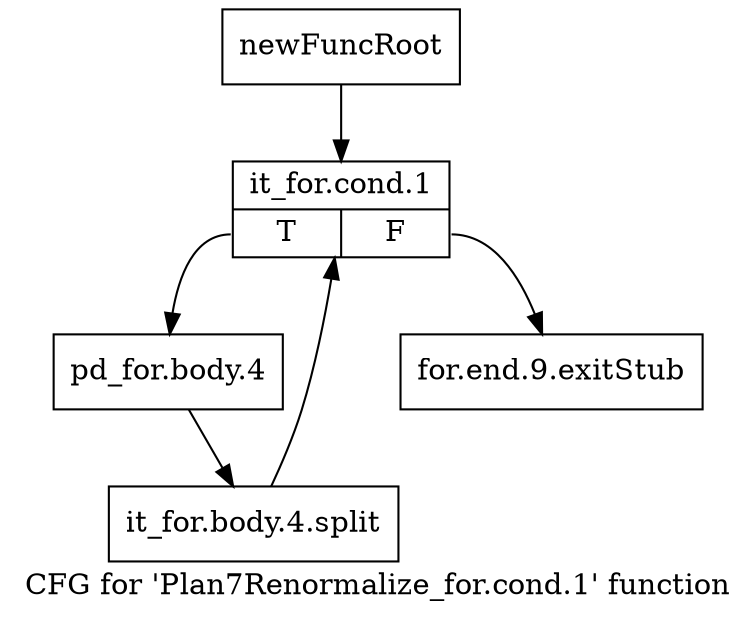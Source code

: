 digraph "CFG for 'Plan7Renormalize_for.cond.1' function" {
	label="CFG for 'Plan7Renormalize_for.cond.1' function";

	Node0x31e18b0 [shape=record,label="{newFuncRoot}"];
	Node0x31e18b0 -> Node0x31e1950;
	Node0x31e1900 [shape=record,label="{for.end.9.exitStub}"];
	Node0x31e1950 [shape=record,label="{it_for.cond.1|{<s0>T|<s1>F}}"];
	Node0x31e1950:s0 -> Node0x31e19a0;
	Node0x31e1950:s1 -> Node0x31e1900;
	Node0x31e19a0 [shape=record,label="{pd_for.body.4}"];
	Node0x31e19a0 -> Node0x37f1bb0;
	Node0x37f1bb0 [shape=record,label="{it_for.body.4.split}"];
	Node0x37f1bb0 -> Node0x31e1950;
}
